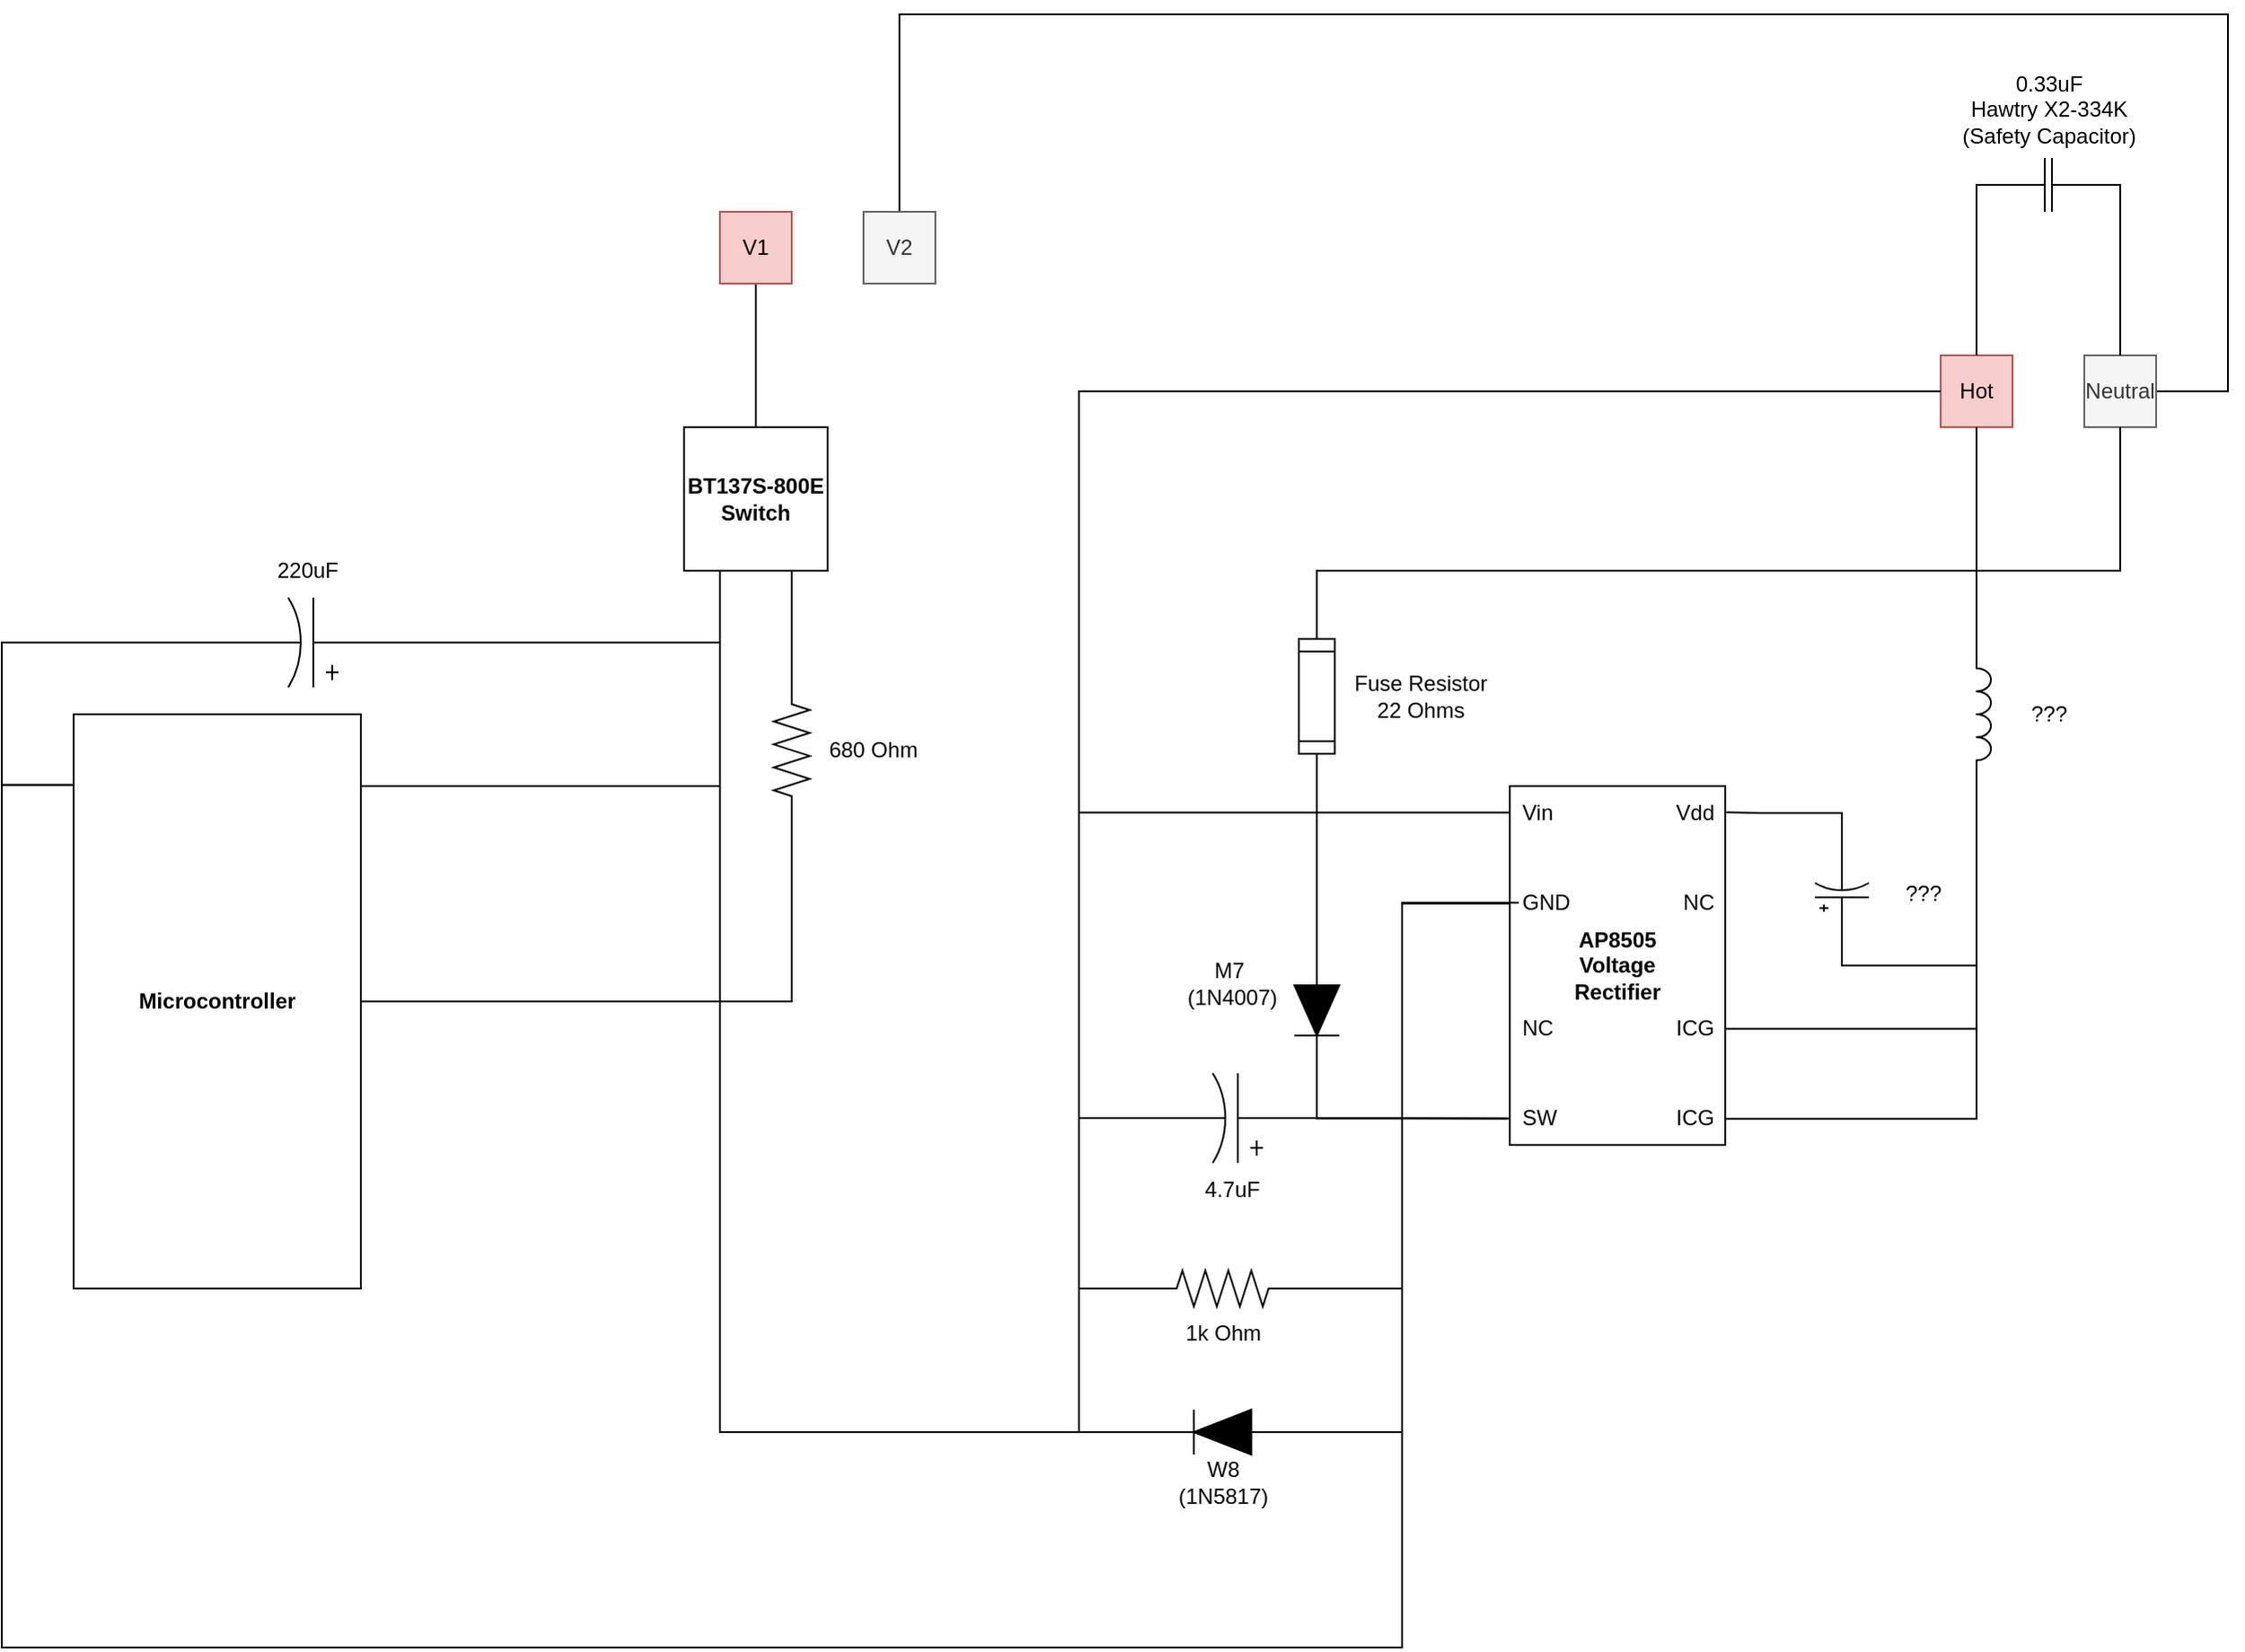 <mxfile version="24.7.17">
  <diagram name="Page-1" id="LPT-VXJMkO-i87ZpgcVu">
    <mxGraphModel dx="2643" dy="2155" grid="1" gridSize="10" guides="1" tooltips="1" connect="1" arrows="1" fold="1" page="1" pageScale="1" pageWidth="850" pageHeight="1100" math="0" shadow="0">
      <root>
        <mxCell id="0" />
        <mxCell id="1" parent="0" />
        <mxCell id="p7rjiD2-JrwfoNaEWmO1-3" value="&lt;b&gt;AP8505&lt;br&gt;Voltage&lt;/b&gt;&lt;div&gt;&lt;b&gt;Rectifier&lt;/b&gt;&lt;/div&gt;" style="whiteSpace=wrap;html=1;" parent="1" vertex="1">
          <mxGeometry x="280" y="200" width="120" height="200" as="geometry" />
        </mxCell>
        <mxCell id="p7rjiD2-JrwfoNaEWmO1-4" value="Vin" style="text;html=1;align=left;verticalAlign=middle;resizable=0;points=[];autosize=1;strokeColor=none;fillColor=none;" parent="1" vertex="1">
          <mxGeometry x="285" y="200" width="40" height="30" as="geometry" />
        </mxCell>
        <mxCell id="p7rjiD2-JrwfoNaEWmO1-5" value="GND" style="text;html=1;align=left;verticalAlign=middle;resizable=0;points=[];autosize=1;strokeColor=none;fillColor=none;" parent="1" vertex="1">
          <mxGeometry x="285" y="250" width="50" height="30" as="geometry" />
        </mxCell>
        <mxCell id="p7rjiD2-JrwfoNaEWmO1-6" value="SW" style="text;html=1;align=left;verticalAlign=middle;resizable=0;points=[];autosize=1;strokeColor=none;fillColor=none;" parent="1" vertex="1">
          <mxGeometry x="285" y="370" width="40" height="30" as="geometry" />
        </mxCell>
        <mxCell id="p7rjiD2-JrwfoNaEWmO1-7" value="NC" style="text;html=1;align=left;verticalAlign=middle;resizable=0;points=[];autosize=1;strokeColor=none;fillColor=none;" parent="1" vertex="1">
          <mxGeometry x="285" y="320" width="40" height="30" as="geometry" />
        </mxCell>
        <mxCell id="p7rjiD2-JrwfoNaEWmO1-8" value="Vdd" style="text;html=1;align=right;verticalAlign=middle;resizable=0;points=[];autosize=1;strokeColor=none;fillColor=none;" parent="1" vertex="1">
          <mxGeometry x="355" y="200" width="40" height="30" as="geometry" />
        </mxCell>
        <mxCell id="p7rjiD2-JrwfoNaEWmO1-9" value="NC" style="text;html=1;align=right;verticalAlign=middle;resizable=0;points=[];autosize=1;strokeColor=none;fillColor=none;" parent="1" vertex="1">
          <mxGeometry x="355" y="250" width="40" height="30" as="geometry" />
        </mxCell>
        <mxCell id="p7rjiD2-JrwfoNaEWmO1-10" value="ICG" style="text;html=1;align=right;verticalAlign=middle;resizable=0;points=[];autosize=1;strokeColor=none;fillColor=none;" parent="1" vertex="1">
          <mxGeometry x="355" y="320" width="40" height="30" as="geometry" />
        </mxCell>
        <mxCell id="p7rjiD2-JrwfoNaEWmO1-11" value="ICG" style="text;html=1;align=right;verticalAlign=middle;resizable=0;points=[];autosize=1;strokeColor=none;fillColor=none;" parent="1" vertex="1">
          <mxGeometry x="355" y="370" width="40" height="30" as="geometry" />
        </mxCell>
        <mxCell id="p7rjiD2-JrwfoNaEWmO1-12" value="Hot" style="rounded=0;whiteSpace=wrap;html=1;fillColor=#f8cecc;strokeColor=#b85450;" parent="1" vertex="1">
          <mxGeometry x="520" y="-40" width="40" height="40" as="geometry" />
        </mxCell>
        <mxCell id="Fulg9BxslBqpV_RaQZ6z-12" style="edgeStyle=orthogonalEdgeStyle;rounded=0;orthogonalLoop=1;jettySize=auto;html=1;entryX=0.5;entryY=1;entryDx=0;entryDy=0;" edge="1" parent="1" source="p7rjiD2-JrwfoNaEWmO1-13" target="Fulg9BxslBqpV_RaQZ6z-10">
          <mxGeometry relative="1" as="geometry">
            <Array as="points">
              <mxPoint x="680" y="-20" />
              <mxPoint x="680" y="-230" />
              <mxPoint x="-60" y="-230" />
            </Array>
          </mxGeometry>
        </mxCell>
        <mxCell id="p7rjiD2-JrwfoNaEWmO1-13" value="Neutral" style="rounded=0;whiteSpace=wrap;html=1;fillColor=#f5f5f5;strokeColor=#666666;fontColor=#333333;" parent="1" vertex="1">
          <mxGeometry x="600" y="-40" width="40" height="40" as="geometry" />
        </mxCell>
        <mxCell id="p7rjiD2-JrwfoNaEWmO1-14" style="edgeStyle=orthogonalEdgeStyle;rounded=0;orthogonalLoop=1;jettySize=auto;html=1;entryX=0;entryY=0.074;entryDx=0;entryDy=0;entryPerimeter=0;endArrow=none;endFill=0;" parent="1" source="p7rjiD2-JrwfoNaEWmO1-12" target="p7rjiD2-JrwfoNaEWmO1-3" edge="1">
          <mxGeometry relative="1" as="geometry">
            <mxPoint x="719.76" y="175.6" as="targetPoint" />
            <Array as="points">
              <mxPoint x="40" y="-20" />
              <mxPoint x="40" y="215" />
            </Array>
          </mxGeometry>
        </mxCell>
        <mxCell id="p7rjiD2-JrwfoNaEWmO1-15" value="" style="pointerEvents=1;verticalLabelPosition=bottom;shadow=0;dashed=0;align=center;html=1;verticalAlign=top;shape=mxgraph.electrical.miscellaneous.fuse_1;direction=south;" parent="1" vertex="1">
          <mxGeometry x="162.5" y="100" width="20" height="100" as="geometry" />
        </mxCell>
        <mxCell id="p7rjiD2-JrwfoNaEWmO1-17" value="" style="pointerEvents=1;verticalLabelPosition=bottom;shadow=0;dashed=0;align=center;html=1;verticalAlign=top;shape=mxgraph.electrical.capacitors.capacitor_3;direction=west;" parent="1" vertex="1">
          <mxGeometry x="90" y="360" width="70" height="50" as="geometry" />
        </mxCell>
        <mxCell id="p7rjiD2-JrwfoNaEWmO1-18" style="edgeStyle=orthogonalEdgeStyle;rounded=0;orthogonalLoop=1;jettySize=auto;html=1;exitX=0;exitY=0.5;exitDx=0;exitDy=0;exitPerimeter=0;entryX=-0.001;entryY=0.926;entryDx=0;entryDy=0;entryPerimeter=0;endArrow=none;endFill=0;" parent="1" source="p7rjiD2-JrwfoNaEWmO1-17" target="p7rjiD2-JrwfoNaEWmO1-3" edge="1">
          <mxGeometry relative="1" as="geometry">
            <Array as="points">
              <mxPoint x="220" y="385" />
              <mxPoint x="220" y="385" />
            </Array>
          </mxGeometry>
        </mxCell>
        <mxCell id="p7rjiD2-JrwfoNaEWmO1-19" value="" style="pointerEvents=1;fillColor=strokeColor;verticalLabelPosition=bottom;shadow=0;dashed=0;align=center;html=1;verticalAlign=top;shape=mxgraph.electrical.diodes.diode;direction=south;" parent="1" vertex="1">
          <mxGeometry x="160" y="290" width="25" height="70" as="geometry" />
        </mxCell>
        <mxCell id="p7rjiD2-JrwfoNaEWmO1-20" style="edgeStyle=orthogonalEdgeStyle;rounded=0;orthogonalLoop=1;jettySize=auto;html=1;entryX=-0.013;entryY=0.926;entryDx=0;entryDy=0;entryPerimeter=0;endArrow=none;endFill=0;" parent="1" source="p7rjiD2-JrwfoNaEWmO1-19" target="p7rjiD2-JrwfoNaEWmO1-3" edge="1">
          <mxGeometry relative="1" as="geometry">
            <Array as="points">
              <mxPoint x="173" y="385" />
            </Array>
          </mxGeometry>
        </mxCell>
        <mxCell id="p7rjiD2-JrwfoNaEWmO1-21" style="edgeStyle=orthogonalEdgeStyle;rounded=0;orthogonalLoop=1;jettySize=auto;html=1;endArrow=none;endFill=0;entryX=1;entryY=0.5;entryDx=0;entryDy=0;entryPerimeter=0;" parent="1" source="p7rjiD2-JrwfoNaEWmO1-12" target="p7rjiD2-JrwfoNaEWmO1-17" edge="1">
          <mxGeometry relative="1" as="geometry">
            <Array as="points">
              <mxPoint x="40" y="-20" />
              <mxPoint x="40" y="385" />
            </Array>
            <mxPoint x="70" y="410" as="targetPoint" />
          </mxGeometry>
        </mxCell>
        <mxCell id="p7rjiD2-JrwfoNaEWmO1-22" value="4.7uF" style="text;html=1;align=center;verticalAlign=middle;resizable=0;points=[];autosize=1;strokeColor=none;fillColor=none;" parent="1" vertex="1">
          <mxGeometry x="100" y="410" width="50" height="30" as="geometry" />
        </mxCell>
        <mxCell id="p7rjiD2-JrwfoNaEWmO1-23" value="M7&amp;nbsp;&lt;div&gt;(1N4007)&lt;/div&gt;" style="text;html=1;align=center;verticalAlign=middle;resizable=0;points=[];autosize=1;strokeColor=none;fillColor=none;" parent="1" vertex="1">
          <mxGeometry x="90" y="290" width="70" height="40" as="geometry" />
        </mxCell>
        <mxCell id="p7rjiD2-JrwfoNaEWmO1-25" style="edgeStyle=orthogonalEdgeStyle;rounded=0;orthogonalLoop=1;jettySize=auto;html=1;exitX=0;exitY=0.5;exitDx=0;exitDy=0;exitPerimeter=0;entryX=1;entryY=0.5;entryDx=0;entryDy=0;entryPerimeter=0;endArrow=none;endFill=0;" parent="1" source="p7rjiD2-JrwfoNaEWmO1-19" target="p7rjiD2-JrwfoNaEWmO1-15" edge="1">
          <mxGeometry relative="1" as="geometry">
            <mxPoint x="172.5" y="200.0" as="targetPoint" />
          </mxGeometry>
        </mxCell>
        <mxCell id="p7rjiD2-JrwfoNaEWmO1-27" style="edgeStyle=orthogonalEdgeStyle;rounded=0;orthogonalLoop=1;jettySize=auto;html=1;entryX=0;entryY=0.5;entryDx=0;entryDy=0;entryPerimeter=0;endArrow=none;endFill=0;" parent="1" source="p7rjiD2-JrwfoNaEWmO1-13" target="p7rjiD2-JrwfoNaEWmO1-15" edge="1">
          <mxGeometry relative="1" as="geometry">
            <mxPoint x="172.5" y="100.0" as="targetPoint" />
            <Array as="points">
              <mxPoint x="620" y="80" />
              <mxPoint x="173" y="80" />
            </Array>
          </mxGeometry>
        </mxCell>
        <mxCell id="p7rjiD2-JrwfoNaEWmO1-29" value="Fuse Resistor&lt;div&gt;22 Ohms&lt;/div&gt;" style="text;html=1;align=center;verticalAlign=middle;resizable=0;points=[];autosize=1;strokeColor=none;fillColor=none;" parent="1" vertex="1">
          <mxGeometry x="180" y="130" width="100" height="40" as="geometry" />
        </mxCell>
        <mxCell id="p7rjiD2-JrwfoNaEWmO1-30" value="" style="pointerEvents=1;verticalLabelPosition=bottom;shadow=0;dashed=0;align=center;html=1;verticalAlign=top;shape=mxgraph.electrical.inductors.inductor_3;direction=south;" parent="1" vertex="1">
          <mxGeometry x="540" y="120" width="8" height="80" as="geometry" />
        </mxCell>
        <mxCell id="p7rjiD2-JrwfoNaEWmO1-31" style="edgeStyle=orthogonalEdgeStyle;rounded=0;orthogonalLoop=1;jettySize=auto;html=1;entryX=0;entryY=1;entryDx=0;entryDy=0;entryPerimeter=0;endArrow=none;endFill=0;" parent="1" source="p7rjiD2-JrwfoNaEWmO1-12" target="p7rjiD2-JrwfoNaEWmO1-30" edge="1">
          <mxGeometry relative="1" as="geometry" />
        </mxCell>
        <mxCell id="p7rjiD2-JrwfoNaEWmO1-32" style="edgeStyle=orthogonalEdgeStyle;rounded=0;orthogonalLoop=1;jettySize=auto;html=1;exitX=1;exitY=1;exitDx=0;exitDy=0;exitPerimeter=0;entryX=0.999;entryY=0.927;entryDx=0;entryDy=0;entryPerimeter=0;endArrow=none;endFill=0;" parent="1" source="p7rjiD2-JrwfoNaEWmO1-30" target="p7rjiD2-JrwfoNaEWmO1-3" edge="1">
          <mxGeometry relative="1" as="geometry" />
        </mxCell>
        <mxCell id="p7rjiD2-JrwfoNaEWmO1-33" style="edgeStyle=orthogonalEdgeStyle;rounded=0;orthogonalLoop=1;jettySize=auto;html=1;entryX=1.004;entryY=0.676;entryDx=0;entryDy=0;entryPerimeter=0;endArrow=none;endFill=0;" parent="1" source="p7rjiD2-JrwfoNaEWmO1-30" target="p7rjiD2-JrwfoNaEWmO1-3" edge="1">
          <mxGeometry relative="1" as="geometry">
            <Array as="points">
              <mxPoint x="540" y="335" />
            </Array>
          </mxGeometry>
        </mxCell>
        <mxCell id="p7rjiD2-JrwfoNaEWmO1-34" value="" style="pointerEvents=1;verticalLabelPosition=bottom;shadow=0;dashed=0;align=center;html=1;verticalAlign=top;shape=mxgraph.electrical.capacitors.capacitor_3;direction=north;" parent="1" vertex="1">
          <mxGeometry x="450" y="240" width="30" height="40" as="geometry" />
        </mxCell>
        <mxCell id="p7rjiD2-JrwfoNaEWmO1-35" value="???" style="text;html=1;align=center;verticalAlign=middle;resizable=0;points=[];autosize=1;strokeColor=none;fillColor=none;" parent="1" vertex="1">
          <mxGeometry x="560" y="145" width="40" height="30" as="geometry" />
        </mxCell>
        <mxCell id="p7rjiD2-JrwfoNaEWmO1-36" style="edgeStyle=orthogonalEdgeStyle;rounded=0;orthogonalLoop=1;jettySize=auto;html=1;entryX=1.005;entryY=0.073;entryDx=0;entryDy=0;entryPerimeter=0;endArrow=none;endFill=0;exitX=1;exitY=0.5;exitDx=0;exitDy=0;exitPerimeter=0;" parent="1" source="p7rjiD2-JrwfoNaEWmO1-34" target="p7rjiD2-JrwfoNaEWmO1-3" edge="1">
          <mxGeometry relative="1" as="geometry">
            <mxPoint x="470" y="230" as="sourcePoint" />
            <Array as="points">
              <mxPoint x="465" y="215" />
              <mxPoint x="420" y="215" />
            </Array>
          </mxGeometry>
        </mxCell>
        <mxCell id="p7rjiD2-JrwfoNaEWmO1-38" style="edgeStyle=orthogonalEdgeStyle;rounded=0;orthogonalLoop=1;jettySize=auto;html=1;exitX=1;exitY=1;exitDx=0;exitDy=0;exitPerimeter=0;entryX=0;entryY=0.5;entryDx=0;entryDy=0;entryPerimeter=0;endArrow=none;endFill=0;" parent="1" target="p7rjiD2-JrwfoNaEWmO1-34" edge="1">
          <mxGeometry relative="1" as="geometry">
            <mxPoint x="540.0" y="205.0" as="sourcePoint" />
            <mxPoint x="465" y="310" as="targetPoint" />
            <Array as="points">
              <mxPoint x="540" y="300" />
              <mxPoint x="465" y="300" />
            </Array>
          </mxGeometry>
        </mxCell>
        <mxCell id="p7rjiD2-JrwfoNaEWmO1-39" value="???" style="text;html=1;align=center;verticalAlign=middle;resizable=0;points=[];autosize=1;strokeColor=none;fillColor=none;" parent="1" vertex="1">
          <mxGeometry x="490" y="245" width="40" height="30" as="geometry" />
        </mxCell>
        <mxCell id="p7rjiD2-JrwfoNaEWmO1-40" value="" style="pointerEvents=1;verticalLabelPosition=bottom;shadow=0;dashed=0;align=center;html=1;verticalAlign=top;shape=mxgraph.electrical.resistors.resistor_2;" parent="1" vertex="1">
          <mxGeometry x="80" y="470" width="80" height="20" as="geometry" />
        </mxCell>
        <mxCell id="p7rjiD2-JrwfoNaEWmO1-41" value="1k Ohm" style="text;html=1;align=center;verticalAlign=middle;resizable=0;points=[];autosize=1;strokeColor=none;fillColor=none;" parent="1" vertex="1">
          <mxGeometry x="85" y="490" width="70" height="30" as="geometry" />
        </mxCell>
        <mxCell id="Fulg9BxslBqpV_RaQZ6z-14" style="edgeStyle=orthogonalEdgeStyle;rounded=0;orthogonalLoop=1;jettySize=auto;html=1;exitX=1;exitY=0.5;exitDx=0;exitDy=0;exitPerimeter=0;entryX=0.25;entryY=1;entryDx=0;entryDy=0;endArrow=none;endFill=0;" edge="1" parent="1" source="p7rjiD2-JrwfoNaEWmO1-43" target="Fulg9BxslBqpV_RaQZ6z-8">
          <mxGeometry relative="1" as="geometry" />
        </mxCell>
        <mxCell id="p7rjiD2-JrwfoNaEWmO1-43" value="" style="pointerEvents=1;fillColor=strokeColor;verticalLabelPosition=bottom;shadow=0;dashed=0;align=center;html=1;verticalAlign=top;shape=mxgraph.electrical.diodes.diode;direction=west;" parent="1" vertex="1">
          <mxGeometry x="80" y="547.5" width="80" height="25" as="geometry" />
        </mxCell>
        <mxCell id="p7rjiD2-JrwfoNaEWmO1-44" value="W8&lt;br&gt;(1N5817)" style="text;html=1;align=center;verticalAlign=middle;resizable=0;points=[];autosize=1;strokeColor=none;fillColor=none;" parent="1" vertex="1">
          <mxGeometry x="85" y="567.5" width="70" height="40" as="geometry" />
        </mxCell>
        <mxCell id="p7rjiD2-JrwfoNaEWmO1-45" style="edgeStyle=orthogonalEdgeStyle;rounded=0;orthogonalLoop=1;jettySize=auto;html=1;entryX=0;entryY=0.5;entryDx=0;entryDy=0;entryPerimeter=0;endArrow=none;endFill=0;" parent="1" source="p7rjiD2-JrwfoNaEWmO1-12" target="p7rjiD2-JrwfoNaEWmO1-40" edge="1">
          <mxGeometry relative="1" as="geometry">
            <Array as="points">
              <mxPoint x="40" y="-20" />
              <mxPoint x="40" y="480" />
            </Array>
          </mxGeometry>
        </mxCell>
        <mxCell id="p7rjiD2-JrwfoNaEWmO1-46" style="edgeStyle=orthogonalEdgeStyle;rounded=0;orthogonalLoop=1;jettySize=auto;html=1;entryX=1;entryY=0.5;entryDx=0;entryDy=0;entryPerimeter=0;endArrow=none;endFill=0;" parent="1" source="p7rjiD2-JrwfoNaEWmO1-12" target="p7rjiD2-JrwfoNaEWmO1-43" edge="1">
          <mxGeometry relative="1" as="geometry">
            <Array as="points">
              <mxPoint x="40" y="-20" />
              <mxPoint x="40" y="560" />
            </Array>
          </mxGeometry>
        </mxCell>
        <mxCell id="p7rjiD2-JrwfoNaEWmO1-47" style="edgeStyle=orthogonalEdgeStyle;rounded=0;orthogonalLoop=1;jettySize=auto;html=1;exitX=1;exitY=0.5;exitDx=0;exitDy=0;exitPerimeter=0;entryX=-0.001;entryY=0.327;entryDx=0;entryDy=0;entryPerimeter=0;endArrow=none;endFill=0;" parent="1" source="p7rjiD2-JrwfoNaEWmO1-40" target="p7rjiD2-JrwfoNaEWmO1-3" edge="1">
          <mxGeometry relative="1" as="geometry" />
        </mxCell>
        <mxCell id="p7rjiD2-JrwfoNaEWmO1-48" style="edgeStyle=orthogonalEdgeStyle;rounded=0;orthogonalLoop=1;jettySize=auto;html=1;exitX=0;exitY=0.5;exitDx=0;exitDy=0;exitPerimeter=0;entryX=-0.001;entryY=0.327;entryDx=0;entryDy=0;entryPerimeter=0;endArrow=none;endFill=0;" parent="1" source="p7rjiD2-JrwfoNaEWmO1-43" target="p7rjiD2-JrwfoNaEWmO1-3" edge="1">
          <mxGeometry relative="1" as="geometry" />
        </mxCell>
        <mxCell id="Fulg9BxslBqpV_RaQZ6z-2" style="edgeStyle=orthogonalEdgeStyle;rounded=0;orthogonalLoop=1;jettySize=auto;html=1;exitX=0;exitY=0.5;exitDx=0;exitDy=0;exitPerimeter=0;entryX=0.5;entryY=0;entryDx=0;entryDy=0;endArrow=none;endFill=0;" edge="1" parent="1" source="Fulg9BxslBqpV_RaQZ6z-1" target="p7rjiD2-JrwfoNaEWmO1-12">
          <mxGeometry relative="1" as="geometry" />
        </mxCell>
        <mxCell id="Fulg9BxslBqpV_RaQZ6z-3" style="edgeStyle=orthogonalEdgeStyle;rounded=0;orthogonalLoop=1;jettySize=auto;html=1;exitX=1;exitY=0.5;exitDx=0;exitDy=0;exitPerimeter=0;entryX=0.5;entryY=0;entryDx=0;entryDy=0;endArrow=none;endFill=0;" edge="1" parent="1" source="Fulg9BxslBqpV_RaQZ6z-1" target="p7rjiD2-JrwfoNaEWmO1-13">
          <mxGeometry relative="1" as="geometry" />
        </mxCell>
        <mxCell id="Fulg9BxslBqpV_RaQZ6z-1" value="" style="pointerEvents=1;verticalLabelPosition=bottom;shadow=0;dashed=0;align=center;html=1;verticalAlign=top;shape=mxgraph.electrical.capacitors.capacitor_1;" vertex="1" parent="1">
          <mxGeometry x="560" y="-150" width="40" height="30" as="geometry" />
        </mxCell>
        <mxCell id="Fulg9BxslBqpV_RaQZ6z-4" value="&lt;div&gt;0.33uF&lt;/div&gt;Hawtry X2-334K&lt;div&gt;(Safety Capacitor)&lt;/div&gt;" style="text;html=1;align=center;verticalAlign=middle;resizable=0;points=[];autosize=1;strokeColor=none;fillColor=none;" vertex="1" parent="1">
          <mxGeometry x="520" y="-207" width="120" height="60" as="geometry" />
        </mxCell>
        <mxCell id="Fulg9BxslBqpV_RaQZ6z-13" style="edgeStyle=orthogonalEdgeStyle;rounded=0;orthogonalLoop=1;jettySize=auto;html=1;exitX=0.5;exitY=0;exitDx=0;exitDy=0;entryX=0.5;entryY=1;entryDx=0;entryDy=0;endArrow=none;endFill=0;" edge="1" parent="1" source="Fulg9BxslBqpV_RaQZ6z-8" target="Fulg9BxslBqpV_RaQZ6z-9">
          <mxGeometry relative="1" as="geometry" />
        </mxCell>
        <mxCell id="Fulg9BxslBqpV_RaQZ6z-20" style="edgeStyle=orthogonalEdgeStyle;rounded=0;orthogonalLoop=1;jettySize=auto;html=1;exitX=0.25;exitY=1;exitDx=0;exitDy=0;endArrow=none;endFill=0;entryX=0.999;entryY=0.124;entryDx=0;entryDy=0;entryPerimeter=0;" edge="1" parent="1" source="Fulg9BxslBqpV_RaQZ6z-8" target="Fulg9BxslBqpV_RaQZ6z-18">
          <mxGeometry relative="1" as="geometry">
            <mxPoint x="-310" y="200" as="targetPoint" />
            <Array as="points">
              <mxPoint x="-160" y="200" />
              <mxPoint x="-360" y="200" />
            </Array>
          </mxGeometry>
        </mxCell>
        <mxCell id="Fulg9BxslBqpV_RaQZ6z-8" value="&lt;b&gt;BT137S-800E&lt;br&gt;Switch&lt;/b&gt;" style="rounded=0;whiteSpace=wrap;html=1;" vertex="1" parent="1">
          <mxGeometry x="-180" width="80" height="80" as="geometry" />
        </mxCell>
        <mxCell id="Fulg9BxslBqpV_RaQZ6z-9" value="V1" style="rounded=0;whiteSpace=wrap;html=1;fillColor=#f8cecc;strokeColor=#b85450;" vertex="1" parent="1">
          <mxGeometry x="-160" y="-120" width="40" height="40" as="geometry" />
        </mxCell>
        <mxCell id="Fulg9BxslBqpV_RaQZ6z-10" value="V2" style="rounded=0;whiteSpace=wrap;html=1;fillColor=#f5f5f5;strokeColor=#666666;fontColor=#333333;" vertex="1" parent="1">
          <mxGeometry x="-80" y="-120" width="40" height="40" as="geometry" />
        </mxCell>
        <mxCell id="Fulg9BxslBqpV_RaQZ6z-16" style="edgeStyle=orthogonalEdgeStyle;rounded=0;orthogonalLoop=1;jettySize=auto;html=1;exitX=0;exitY=0.5;exitDx=0;exitDy=0;exitPerimeter=0;entryX=0.75;entryY=1;entryDx=0;entryDy=0;endArrow=none;endFill=0;" edge="1" parent="1" source="Fulg9BxslBqpV_RaQZ6z-15" target="Fulg9BxslBqpV_RaQZ6z-8">
          <mxGeometry relative="1" as="geometry" />
        </mxCell>
        <mxCell id="Fulg9BxslBqpV_RaQZ6z-15" value="" style="pointerEvents=1;verticalLabelPosition=bottom;shadow=0;dashed=0;align=center;html=1;verticalAlign=top;shape=mxgraph.electrical.resistors.resistor_2;direction=south;" vertex="1" parent="1">
          <mxGeometry x="-130" y="140" width="20" height="80" as="geometry" />
        </mxCell>
        <mxCell id="Fulg9BxslBqpV_RaQZ6z-17" value="680 Ohm" style="text;html=1;align=center;verticalAlign=middle;resizable=0;points=[];autosize=1;strokeColor=none;fillColor=none;" vertex="1" parent="1">
          <mxGeometry x="-110" y="165" width="70" height="30" as="geometry" />
        </mxCell>
        <mxCell id="Fulg9BxslBqpV_RaQZ6z-18" value="&lt;b&gt;Microcontroller&lt;/b&gt;" style="rounded=0;whiteSpace=wrap;html=1;" vertex="1" parent="1">
          <mxGeometry x="-520" y="160" width="160" height="320" as="geometry" />
        </mxCell>
        <mxCell id="Fulg9BxslBqpV_RaQZ6z-19" style="edgeStyle=orthogonalEdgeStyle;rounded=0;orthogonalLoop=1;jettySize=auto;html=1;exitX=1;exitY=0.5;exitDx=0;exitDy=0;entryX=1;entryY=0.5;entryDx=0;entryDy=0;entryPerimeter=0;endArrow=none;endFill=0;" edge="1" parent="1" source="Fulg9BxslBqpV_RaQZ6z-18" target="Fulg9BxslBqpV_RaQZ6z-15">
          <mxGeometry relative="1" as="geometry" />
        </mxCell>
        <mxCell id="Fulg9BxslBqpV_RaQZ6z-21" value="" style="pointerEvents=1;verticalLabelPosition=bottom;shadow=0;dashed=0;align=center;html=1;verticalAlign=top;shape=mxgraph.electrical.capacitors.capacitor_3;direction=west;" vertex="1" parent="1">
          <mxGeometry x="-425" y="95" width="70" height="50" as="geometry" />
        </mxCell>
        <mxCell id="Fulg9BxslBqpV_RaQZ6z-22" style="edgeStyle=orthogonalEdgeStyle;rounded=0;orthogonalLoop=1;jettySize=auto;html=1;exitX=1;exitY=0.5;exitDx=0;exitDy=0;exitPerimeter=0;entryX=-0.002;entryY=0.123;entryDx=0;entryDy=0;entryPerimeter=0;endArrow=none;endFill=0;" edge="1" parent="1" source="Fulg9BxslBqpV_RaQZ6z-21" target="Fulg9BxslBqpV_RaQZ6z-18">
          <mxGeometry relative="1" as="geometry">
            <Array as="points">
              <mxPoint x="-440" y="120" />
              <mxPoint x="-560" y="120" />
              <mxPoint x="-560" y="199" />
            </Array>
          </mxGeometry>
        </mxCell>
        <mxCell id="Fulg9BxslBqpV_RaQZ6z-23" style="edgeStyle=orthogonalEdgeStyle;rounded=0;orthogonalLoop=1;jettySize=auto;html=1;exitX=0.25;exitY=1;exitDx=0;exitDy=0;entryX=0;entryY=0.5;entryDx=0;entryDy=0;entryPerimeter=0;endArrow=none;endFill=0;" edge="1" parent="1" source="Fulg9BxslBqpV_RaQZ6z-8" target="Fulg9BxslBqpV_RaQZ6z-21">
          <mxGeometry relative="1" as="geometry" />
        </mxCell>
        <mxCell id="Fulg9BxslBqpV_RaQZ6z-24" style="edgeStyle=orthogonalEdgeStyle;rounded=0;orthogonalLoop=1;jettySize=auto;html=1;entryX=-0.006;entryY=0.123;entryDx=0;entryDy=0;entryPerimeter=0;endArrow=none;endFill=0;" edge="1" parent="1" source="p7rjiD2-JrwfoNaEWmO1-5" target="Fulg9BxslBqpV_RaQZ6z-18">
          <mxGeometry relative="1" as="geometry">
            <Array as="points">
              <mxPoint x="220" y="265" />
              <mxPoint x="220" y="680" />
              <mxPoint x="-560" y="680" />
              <mxPoint x="-560" y="199" />
            </Array>
          </mxGeometry>
        </mxCell>
        <mxCell id="Fulg9BxslBqpV_RaQZ6z-26" value="220uF" style="text;html=1;align=center;verticalAlign=middle;resizable=0;points=[];autosize=1;strokeColor=none;fillColor=none;" vertex="1" parent="1">
          <mxGeometry x="-420" y="65" width="60" height="30" as="geometry" />
        </mxCell>
      </root>
    </mxGraphModel>
  </diagram>
</mxfile>
